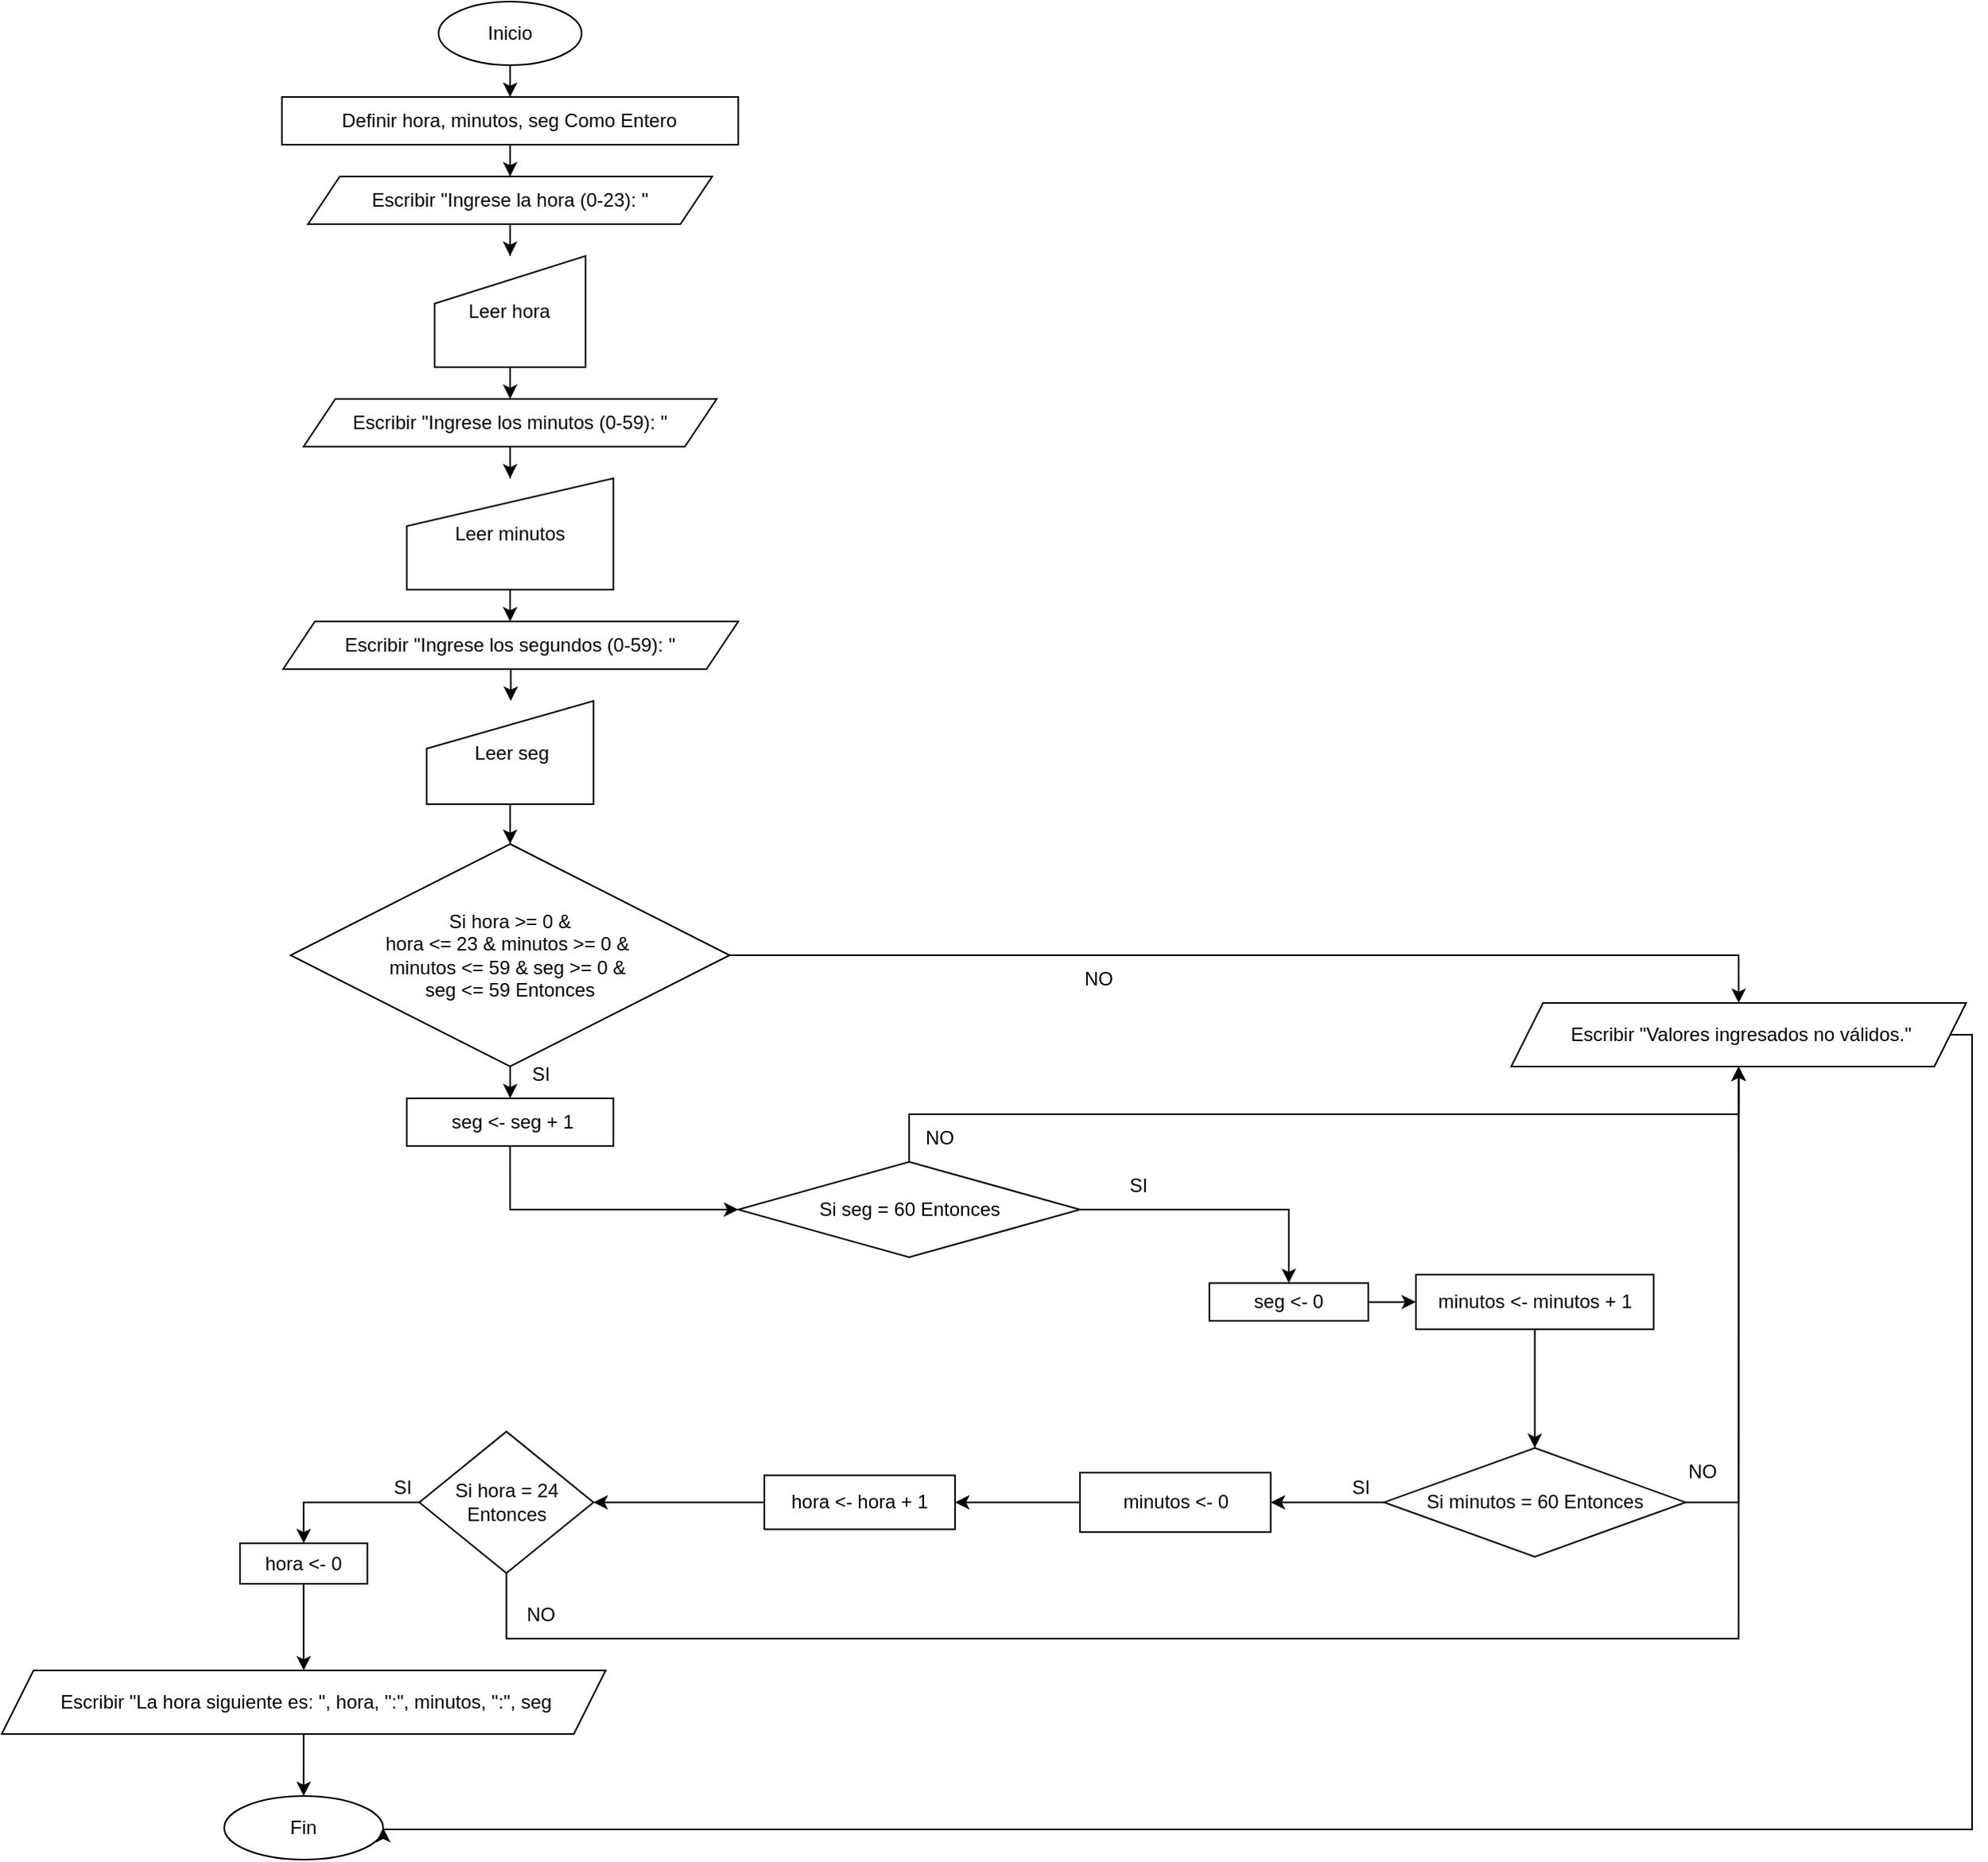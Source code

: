 <mxfile version="25.0.3">
  <diagram id="C5RBs43oDa-KdzZeNtuy" name="Page-1">
    <mxGraphModel dx="880" dy="434" grid="1" gridSize="10" guides="1" tooltips="1" connect="1" arrows="1" fold="1" page="1" pageScale="1" pageWidth="827" pageHeight="1169" math="0" shadow="0">
      <root>
        <mxCell id="WIyWlLk6GJQsqaUBKTNV-0" />
        <mxCell id="WIyWlLk6GJQsqaUBKTNV-1" parent="WIyWlLk6GJQsqaUBKTNV-0" />
        <mxCell id="N_ATVft75akDLZwGpv0E-34" style="edgeStyle=orthogonalEdgeStyle;rounded=0;orthogonalLoop=1;jettySize=auto;html=1;" edge="1" parent="WIyWlLk6GJQsqaUBKTNV-1" source="N_ATVft75akDLZwGpv0E-0" target="N_ATVft75akDLZwGpv0E-32">
          <mxGeometry relative="1" as="geometry" />
        </mxCell>
        <mxCell id="N_ATVft75akDLZwGpv0E-0" value="Inicio" style="ellipse;whiteSpace=wrap;html=1;" vertex="1" parent="WIyWlLk6GJQsqaUBKTNV-1">
          <mxGeometry x="335" width="90" height="40" as="geometry" />
        </mxCell>
        <mxCell id="N_ATVft75akDLZwGpv0E-13" value="Fin" style="ellipse;whiteSpace=wrap;html=1;" vertex="1" parent="WIyWlLk6GJQsqaUBKTNV-1">
          <mxGeometry x="200.09" y="1129" width="100" height="40" as="geometry" />
        </mxCell>
        <mxCell id="N_ATVft75akDLZwGpv0E-100" style="edgeStyle=orthogonalEdgeStyle;rounded=0;orthogonalLoop=1;jettySize=auto;html=1;entryX=0.5;entryY=0;entryDx=0;entryDy=0;" edge="1" parent="WIyWlLk6GJQsqaUBKTNV-1" source="N_ATVft75akDLZwGpv0E-32" target="N_ATVft75akDLZwGpv0E-86">
          <mxGeometry relative="1" as="geometry" />
        </mxCell>
        <mxCell id="N_ATVft75akDLZwGpv0E-32" value="Definir hora, minutos, seg Como Entero" style="rounded=0;whiteSpace=wrap;html=1;" vertex="1" parent="WIyWlLk6GJQsqaUBKTNV-1">
          <mxGeometry x="236.38" y="60" width="287.21" height="30" as="geometry" />
        </mxCell>
        <mxCell id="N_ATVft75akDLZwGpv0E-90" style="edgeStyle=orthogonalEdgeStyle;rounded=0;orthogonalLoop=1;jettySize=auto;html=1;entryX=0.5;entryY=0;entryDx=0;entryDy=0;" edge="1" parent="WIyWlLk6GJQsqaUBKTNV-1" source="N_ATVft75akDLZwGpv0E-86" target="N_ATVft75akDLZwGpv0E-88">
          <mxGeometry relative="1" as="geometry" />
        </mxCell>
        <mxCell id="N_ATVft75akDLZwGpv0E-86" value="Escribir &quot;Ingrese la hora (0-23): &quot;" style="shape=parallelogram;perimeter=parallelogramPerimeter;whiteSpace=wrap;html=1;fixedSize=1;" vertex="1" parent="WIyWlLk6GJQsqaUBKTNV-1">
          <mxGeometry x="252.83" y="110" width="254.37" height="30" as="geometry" />
        </mxCell>
        <mxCell id="N_ATVft75akDLZwGpv0E-130" value="" style="edgeStyle=orthogonalEdgeStyle;rounded=0;orthogonalLoop=1;jettySize=auto;html=1;" edge="1" parent="WIyWlLk6GJQsqaUBKTNV-1" source="N_ATVft75akDLZwGpv0E-88" target="N_ATVft75akDLZwGpv0E-129">
          <mxGeometry relative="1" as="geometry" />
        </mxCell>
        <mxCell id="N_ATVft75akDLZwGpv0E-88" value="Leer hora" style="shape=manualInput;whiteSpace=wrap;html=1;" vertex="1" parent="WIyWlLk6GJQsqaUBKTNV-1">
          <mxGeometry x="332.48" y="160" width="95" height="70" as="geometry" />
        </mxCell>
        <mxCell id="N_ATVft75akDLZwGpv0E-110" value="" style="edgeStyle=orthogonalEdgeStyle;rounded=0;orthogonalLoop=1;jettySize=auto;html=1;" edge="1" parent="WIyWlLk6GJQsqaUBKTNV-1" source="N_ATVft75akDLZwGpv0E-107" target="N_ATVft75akDLZwGpv0E-109">
          <mxGeometry relative="1" as="geometry" />
        </mxCell>
        <mxCell id="N_ATVft75akDLZwGpv0E-118" style="edgeStyle=orthogonalEdgeStyle;rounded=0;orthogonalLoop=1;jettySize=auto;html=1;entryX=0.5;entryY=0;entryDx=0;entryDy=0;" edge="1" parent="WIyWlLk6GJQsqaUBKTNV-1" source="N_ATVft75akDLZwGpv0E-107" target="N_ATVft75akDLZwGpv0E-139">
          <mxGeometry relative="1" as="geometry">
            <mxPoint x="653.75" y="940" as="targetPoint" />
          </mxGeometry>
        </mxCell>
        <mxCell id="N_ATVft75akDLZwGpv0E-107" value="&amp;nbsp;Si hora &amp;gt;= 0 &amp;amp;&amp;nbsp;&lt;div&gt;hora &amp;lt;= 23 &amp;amp; minutos &amp;gt;= 0 &amp;amp;&amp;nbsp;&lt;div&gt;minutos &amp;lt;= 59 &amp;amp; seg &amp;gt;= 0 &amp;amp;&amp;nbsp;&lt;/div&gt;&lt;div&gt;seg &amp;lt;= 59 Entonces&lt;/div&gt;&lt;/div&gt;" style="rhombus;whiteSpace=wrap;html=1;" vertex="1" parent="WIyWlLk6GJQsqaUBKTNV-1">
          <mxGeometry x="241.85" y="530" width="276.27" height="140" as="geometry" />
        </mxCell>
        <mxCell id="N_ATVft75akDLZwGpv0E-141" value="" style="edgeStyle=orthogonalEdgeStyle;rounded=0;orthogonalLoop=1;jettySize=auto;html=1;exitX=0.5;exitY=1;exitDx=0;exitDy=0;" edge="1" parent="WIyWlLk6GJQsqaUBKTNV-1" source="N_ATVft75akDLZwGpv0E-109" target="N_ATVft75akDLZwGpv0E-140">
          <mxGeometry relative="1" as="geometry">
            <Array as="points">
              <mxPoint x="380" y="760" />
            </Array>
          </mxGeometry>
        </mxCell>
        <mxCell id="N_ATVft75akDLZwGpv0E-109" value="&amp;nbsp;seg &amp;lt;- seg + 1" style="whiteSpace=wrap;html=1;" vertex="1" parent="WIyWlLk6GJQsqaUBKTNV-1">
          <mxGeometry x="314.96" y="690" width="130.03" height="30" as="geometry" />
        </mxCell>
        <mxCell id="N_ATVft75akDLZwGpv0E-115" value="SI" style="text;html=1;align=center;verticalAlign=middle;resizable=0;points=[];autosize=1;strokeColor=none;fillColor=none;" vertex="1" parent="WIyWlLk6GJQsqaUBKTNV-1">
          <mxGeometry x="384" y="660" width="30" height="30" as="geometry" />
        </mxCell>
        <mxCell id="N_ATVft75akDLZwGpv0E-119" value="NO" style="text;html=1;align=center;verticalAlign=middle;resizable=0;points=[];autosize=1;strokeColor=none;fillColor=none;" vertex="1" parent="WIyWlLk6GJQsqaUBKTNV-1">
          <mxGeometry x="730" y="600" width="40" height="30" as="geometry" />
        </mxCell>
        <mxCell id="N_ATVft75akDLZwGpv0E-132" style="edgeStyle=orthogonalEdgeStyle;rounded=0;orthogonalLoop=1;jettySize=auto;html=1;entryX=0.5;entryY=0;entryDx=0;entryDy=0;" edge="1" parent="WIyWlLk6GJQsqaUBKTNV-1" source="N_ATVft75akDLZwGpv0E-129" target="N_ATVft75akDLZwGpv0E-131">
          <mxGeometry relative="1" as="geometry" />
        </mxCell>
        <mxCell id="N_ATVft75akDLZwGpv0E-129" value="Escribir &quot;Ingrese los minutos (0-59): &quot;" style="shape=parallelogram;perimeter=parallelogramPerimeter;whiteSpace=wrap;html=1;fixedSize=1;" vertex="1" parent="WIyWlLk6GJQsqaUBKTNV-1">
          <mxGeometry x="250.02" y="250" width="259.98" height="30" as="geometry" />
        </mxCell>
        <mxCell id="N_ATVft75akDLZwGpv0E-134" value="" style="edgeStyle=orthogonalEdgeStyle;rounded=0;orthogonalLoop=1;jettySize=auto;html=1;" edge="1" parent="WIyWlLk6GJQsqaUBKTNV-1" source="N_ATVft75akDLZwGpv0E-131" target="N_ATVft75akDLZwGpv0E-133">
          <mxGeometry relative="1" as="geometry" />
        </mxCell>
        <mxCell id="N_ATVft75akDLZwGpv0E-131" value="Leer minutos" style="shape=manualInput;whiteSpace=wrap;html=1;" vertex="1" parent="WIyWlLk6GJQsqaUBKTNV-1">
          <mxGeometry x="314.97" y="300" width="130.02" height="70" as="geometry" />
        </mxCell>
        <mxCell id="N_ATVft75akDLZwGpv0E-136" style="edgeStyle=orthogonalEdgeStyle;rounded=0;orthogonalLoop=1;jettySize=auto;html=1;" edge="1" parent="WIyWlLk6GJQsqaUBKTNV-1" source="N_ATVft75akDLZwGpv0E-133" target="N_ATVft75akDLZwGpv0E-135">
          <mxGeometry relative="1" as="geometry" />
        </mxCell>
        <mxCell id="N_ATVft75akDLZwGpv0E-133" value="Escribir &quot;Ingrese los segundos (0-59): &quot;" style="shape=parallelogram;perimeter=parallelogramPerimeter;whiteSpace=wrap;html=1;fixedSize=1;" vertex="1" parent="WIyWlLk6GJQsqaUBKTNV-1">
          <mxGeometry x="237.16" y="390" width="286.43" height="30" as="geometry" />
        </mxCell>
        <mxCell id="N_ATVft75akDLZwGpv0E-138" style="edgeStyle=orthogonalEdgeStyle;rounded=0;orthogonalLoop=1;jettySize=auto;html=1;entryX=0.5;entryY=0;entryDx=0;entryDy=0;" edge="1" parent="WIyWlLk6GJQsqaUBKTNV-1" source="N_ATVft75akDLZwGpv0E-135" target="N_ATVft75akDLZwGpv0E-107">
          <mxGeometry relative="1" as="geometry" />
        </mxCell>
        <mxCell id="N_ATVft75akDLZwGpv0E-135" value="&amp;nbsp;Leer seg" style="shape=manualInput;whiteSpace=wrap;html=1;" vertex="1" parent="WIyWlLk6GJQsqaUBKTNV-1">
          <mxGeometry x="327.48" y="440" width="105" height="65" as="geometry" />
        </mxCell>
        <mxCell id="N_ATVft75akDLZwGpv0E-169" style="edgeStyle=orthogonalEdgeStyle;rounded=0;orthogonalLoop=1;jettySize=auto;html=1;exitX=1;exitY=0.5;exitDx=0;exitDy=0;entryX=1;entryY=0.5;entryDx=0;entryDy=0;" edge="1" parent="WIyWlLk6GJQsqaUBKTNV-1" source="N_ATVft75akDLZwGpv0E-139" target="N_ATVft75akDLZwGpv0E-13">
          <mxGeometry relative="1" as="geometry">
            <Array as="points">
              <mxPoint x="1300" y="650" />
              <mxPoint x="1300" y="1150" />
            </Array>
          </mxGeometry>
        </mxCell>
        <mxCell id="N_ATVft75akDLZwGpv0E-139" value="&amp;nbsp;Escribir &quot;Valores ingresados no válidos.&quot;" style="shape=parallelogram;perimeter=parallelogramPerimeter;whiteSpace=wrap;html=1;fixedSize=1;" vertex="1" parent="WIyWlLk6GJQsqaUBKTNV-1">
          <mxGeometry x="1010" y="630" width="286.25" height="40" as="geometry" />
        </mxCell>
        <mxCell id="N_ATVft75akDLZwGpv0E-143" value="" style="edgeStyle=orthogonalEdgeStyle;rounded=0;orthogonalLoop=1;jettySize=auto;html=1;" edge="1" parent="WIyWlLk6GJQsqaUBKTNV-1" source="N_ATVft75akDLZwGpv0E-140" target="N_ATVft75akDLZwGpv0E-142">
          <mxGeometry relative="1" as="geometry" />
        </mxCell>
        <mxCell id="N_ATVft75akDLZwGpv0E-171" style="edgeStyle=orthogonalEdgeStyle;rounded=0;orthogonalLoop=1;jettySize=auto;html=1;exitX=0.5;exitY=0;exitDx=0;exitDy=0;entryX=0.5;entryY=1;entryDx=0;entryDy=0;" edge="1" parent="WIyWlLk6GJQsqaUBKTNV-1" source="N_ATVft75akDLZwGpv0E-140" target="N_ATVft75akDLZwGpv0E-139">
          <mxGeometry relative="1" as="geometry" />
        </mxCell>
        <mxCell id="N_ATVft75akDLZwGpv0E-140" value="Si seg = 60 Entonces" style="rhombus;whiteSpace=wrap;html=1;" vertex="1" parent="WIyWlLk6GJQsqaUBKTNV-1">
          <mxGeometry x="523.59" y="730" width="215.03" height="60" as="geometry" />
        </mxCell>
        <mxCell id="N_ATVft75akDLZwGpv0E-145" value="" style="edgeStyle=orthogonalEdgeStyle;rounded=0;orthogonalLoop=1;jettySize=auto;html=1;" edge="1" parent="WIyWlLk6GJQsqaUBKTNV-1" source="N_ATVft75akDLZwGpv0E-142" target="N_ATVft75akDLZwGpv0E-144">
          <mxGeometry relative="1" as="geometry" />
        </mxCell>
        <mxCell id="N_ATVft75akDLZwGpv0E-142" value="seg &amp;lt;- 0" style="whiteSpace=wrap;html=1;" vertex="1" parent="WIyWlLk6GJQsqaUBKTNV-1">
          <mxGeometry x="820" y="806.25" width="100.02" height="23.75" as="geometry" />
        </mxCell>
        <mxCell id="N_ATVft75akDLZwGpv0E-150" value="" style="edgeStyle=orthogonalEdgeStyle;rounded=0;orthogonalLoop=1;jettySize=auto;html=1;" edge="1" parent="WIyWlLk6GJQsqaUBKTNV-1" source="N_ATVft75akDLZwGpv0E-144" target="N_ATVft75akDLZwGpv0E-149">
          <mxGeometry relative="1" as="geometry" />
        </mxCell>
        <mxCell id="N_ATVft75akDLZwGpv0E-144" value="minutos &amp;lt;- minutos + 1" style="whiteSpace=wrap;html=1;" vertex="1" parent="WIyWlLk6GJQsqaUBKTNV-1">
          <mxGeometry x="950" y="800.93" width="149.63" height="34.38" as="geometry" />
        </mxCell>
        <mxCell id="N_ATVft75akDLZwGpv0E-147" value="NO" style="text;html=1;align=center;verticalAlign=middle;resizable=0;points=[];autosize=1;strokeColor=none;fillColor=none;" vertex="1" parent="WIyWlLk6GJQsqaUBKTNV-1">
          <mxGeometry x="630.0" y="700" width="40" height="30" as="geometry" />
        </mxCell>
        <mxCell id="N_ATVft75akDLZwGpv0E-148" value="SI" style="text;html=1;align=center;verticalAlign=middle;resizable=0;points=[];autosize=1;strokeColor=none;fillColor=none;" vertex="1" parent="WIyWlLk6GJQsqaUBKTNV-1">
          <mxGeometry x="760" y="730" width="30" height="30" as="geometry" />
        </mxCell>
        <mxCell id="N_ATVft75akDLZwGpv0E-152" value="" style="edgeStyle=orthogonalEdgeStyle;rounded=0;orthogonalLoop=1;jettySize=auto;html=1;" edge="1" parent="WIyWlLk6GJQsqaUBKTNV-1" source="N_ATVft75akDLZwGpv0E-149" target="N_ATVft75akDLZwGpv0E-151">
          <mxGeometry relative="1" as="geometry" />
        </mxCell>
        <mxCell id="N_ATVft75akDLZwGpv0E-155" style="edgeStyle=orthogonalEdgeStyle;rounded=0;orthogonalLoop=1;jettySize=auto;html=1;exitX=1;exitY=0.5;exitDx=0;exitDy=0;entryX=0.5;entryY=1;entryDx=0;entryDy=0;" edge="1" parent="WIyWlLk6GJQsqaUBKTNV-1" source="N_ATVft75akDLZwGpv0E-149" target="N_ATVft75akDLZwGpv0E-139">
          <mxGeometry relative="1" as="geometry" />
        </mxCell>
        <mxCell id="N_ATVft75akDLZwGpv0E-149" value="Si minutos = 60 Entonces" style="rhombus;whiteSpace=wrap;html=1;" vertex="1" parent="WIyWlLk6GJQsqaUBKTNV-1">
          <mxGeometry x="930.01" y="910" width="189.62" height="68.43" as="geometry" />
        </mxCell>
        <mxCell id="N_ATVft75akDLZwGpv0E-154" value="" style="edgeStyle=orthogonalEdgeStyle;rounded=0;orthogonalLoop=1;jettySize=auto;html=1;" edge="1" parent="WIyWlLk6GJQsqaUBKTNV-1" source="N_ATVft75akDLZwGpv0E-151" target="N_ATVft75akDLZwGpv0E-153">
          <mxGeometry relative="1" as="geometry" />
        </mxCell>
        <mxCell id="N_ATVft75akDLZwGpv0E-151" value="minutos &amp;lt;- 0" style="whiteSpace=wrap;html=1;" vertex="1" parent="WIyWlLk6GJQsqaUBKTNV-1">
          <mxGeometry x="738.62" y="925.53" width="120.02" height="37.36" as="geometry" />
        </mxCell>
        <mxCell id="N_ATVft75akDLZwGpv0E-158" value="" style="edgeStyle=orthogonalEdgeStyle;rounded=0;orthogonalLoop=1;jettySize=auto;html=1;" edge="1" parent="WIyWlLk6GJQsqaUBKTNV-1" source="N_ATVft75akDLZwGpv0E-153" target="N_ATVft75akDLZwGpv0E-157">
          <mxGeometry relative="1" as="geometry" />
        </mxCell>
        <mxCell id="N_ATVft75akDLZwGpv0E-153" value="hora &amp;lt;- hora + 1" style="whiteSpace=wrap;html=1;" vertex="1" parent="WIyWlLk6GJQsqaUBKTNV-1">
          <mxGeometry x="540" y="927.23" width="120.01" height="33.96" as="geometry" />
        </mxCell>
        <mxCell id="N_ATVft75akDLZwGpv0E-156" value="NO" style="text;html=1;align=center;verticalAlign=middle;resizable=0;points=[];autosize=1;strokeColor=none;fillColor=none;" vertex="1" parent="WIyWlLk6GJQsqaUBKTNV-1">
          <mxGeometry x="1110" y="910" width="40" height="30" as="geometry" />
        </mxCell>
        <mxCell id="N_ATVft75akDLZwGpv0E-162" style="edgeStyle=orthogonalEdgeStyle;rounded=0;orthogonalLoop=1;jettySize=auto;html=1;entryX=0.5;entryY=0;entryDx=0;entryDy=0;" edge="1" parent="WIyWlLk6GJQsqaUBKTNV-1" source="N_ATVft75akDLZwGpv0E-157" target="N_ATVft75akDLZwGpv0E-159">
          <mxGeometry relative="1" as="geometry" />
        </mxCell>
        <mxCell id="N_ATVft75akDLZwGpv0E-172" style="edgeStyle=orthogonalEdgeStyle;rounded=0;orthogonalLoop=1;jettySize=auto;html=1;entryX=0.5;entryY=1;entryDx=0;entryDy=0;" edge="1" parent="WIyWlLk6GJQsqaUBKTNV-1" source="N_ATVft75akDLZwGpv0E-157" target="N_ATVft75akDLZwGpv0E-139">
          <mxGeometry relative="1" as="geometry">
            <Array as="points">
              <mxPoint x="378" y="1030" />
              <mxPoint x="1153" y="1030" />
            </Array>
          </mxGeometry>
        </mxCell>
        <mxCell id="N_ATVft75akDLZwGpv0E-157" value="Si hora = 24 Entonces" style="rhombus;whiteSpace=wrap;html=1;" vertex="1" parent="WIyWlLk6GJQsqaUBKTNV-1">
          <mxGeometry x="322.86" y="899.68" width="109.62" height="89.06" as="geometry" />
        </mxCell>
        <mxCell id="N_ATVft75akDLZwGpv0E-167" value="" style="edgeStyle=orthogonalEdgeStyle;rounded=0;orthogonalLoop=1;jettySize=auto;html=1;" edge="1" parent="WIyWlLk6GJQsqaUBKTNV-1" source="N_ATVft75akDLZwGpv0E-159" target="N_ATVft75akDLZwGpv0E-166">
          <mxGeometry relative="1" as="geometry" />
        </mxCell>
        <mxCell id="N_ATVft75akDLZwGpv0E-159" value="hora &amp;lt;- 0" style="whiteSpace=wrap;html=1;" vertex="1" parent="WIyWlLk6GJQsqaUBKTNV-1">
          <mxGeometry x="210" y="970" width="80.19" height="25.47" as="geometry" />
        </mxCell>
        <mxCell id="N_ATVft75akDLZwGpv0E-163" value="SI" style="text;html=1;align=center;verticalAlign=middle;resizable=0;points=[];autosize=1;strokeColor=none;fillColor=none;" vertex="1" parent="WIyWlLk6GJQsqaUBKTNV-1">
          <mxGeometry x="297.48" y="920" width="30" height="30" as="geometry" />
        </mxCell>
        <mxCell id="N_ATVft75akDLZwGpv0E-165" value="NO" style="text;html=1;align=center;verticalAlign=middle;resizable=0;points=[];autosize=1;strokeColor=none;fillColor=none;" vertex="1" parent="WIyWlLk6GJQsqaUBKTNV-1">
          <mxGeometry x="379" y="1000" width="40" height="30" as="geometry" />
        </mxCell>
        <mxCell id="N_ATVft75akDLZwGpv0E-168" style="edgeStyle=orthogonalEdgeStyle;rounded=0;orthogonalLoop=1;jettySize=auto;html=1;entryX=0.5;entryY=0;entryDx=0;entryDy=0;" edge="1" parent="WIyWlLk6GJQsqaUBKTNV-1" source="N_ATVft75akDLZwGpv0E-166" target="N_ATVft75akDLZwGpv0E-13">
          <mxGeometry relative="1" as="geometry" />
        </mxCell>
        <mxCell id="N_ATVft75akDLZwGpv0E-166" value="&amp;nbsp;Escribir &quot;La hora siguiente es: &quot;, hora, &quot;:&quot;, minutos, &quot;:&quot;, seg" style="shape=parallelogram;perimeter=parallelogramPerimeter;whiteSpace=wrap;html=1;fixedSize=1;" vertex="1" parent="WIyWlLk6GJQsqaUBKTNV-1">
          <mxGeometry x="60.08" y="1050" width="380.02" height="40" as="geometry" />
        </mxCell>
        <mxCell id="N_ATVft75akDLZwGpv0E-170" value="SI" style="text;html=1;align=center;verticalAlign=middle;resizable=0;points=[];autosize=1;strokeColor=none;fillColor=none;" vertex="1" parent="WIyWlLk6GJQsqaUBKTNV-1">
          <mxGeometry x="900.01" y="920" width="30" height="30" as="geometry" />
        </mxCell>
      </root>
    </mxGraphModel>
  </diagram>
</mxfile>
